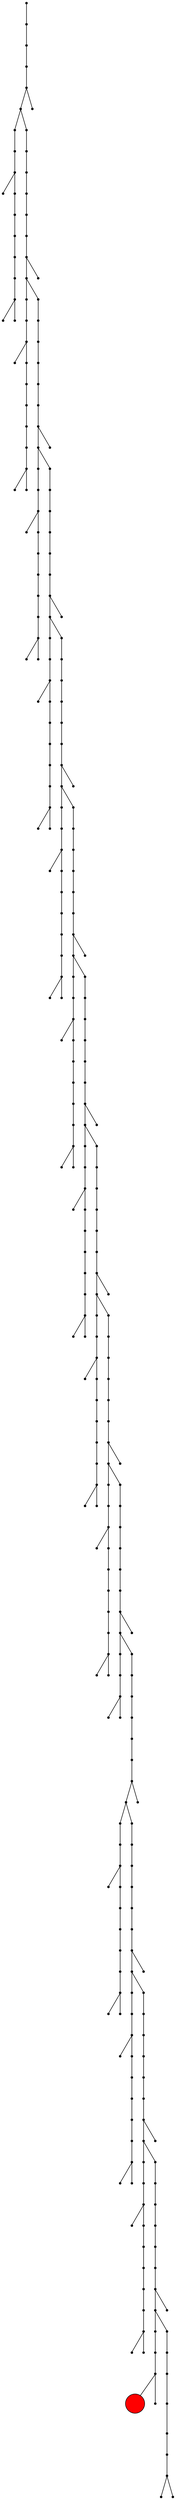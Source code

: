 graph{
node[shape=point]
0 -- 1
1 -- 2
2 -- 3
3 -- 4
4 -- 5
4 -- 6
5 -- 7
5 -- 8
8 -- 9
9 -- 10
10 -- 11
11 -- 12
12 -- 13
13 -- 14
14 -- 15
14 -- 16
7 -- 17
17 -- 18
18 -- 19
18 -- 20
15 -- 21
15 -- 22
22 -- 23
23 -- 24
24 -- 25
25 -- 26
26 -- 27
27 -- 28
28 -- 29
28 -- 30
29 -- 31
29 -- 32
32 -- 33
33 -- 34
34 -- 35
35 -- 36
36 -- 37
37 -- 38
38 -- 39
38 -- 40
39 -- 41
39 -- 42
42 -- 43
43 -- 44
44 -- 45
45 -- 46
46 -- 47
47 -- 48
48 -- 49
48 -- 50
49 -- 51
49 -- 52
52 -- 53
53 -- 54
54 -- 55
55 -- 56
56 -- 57
57 -- 58
58 -- 59
58 -- 60
59 -- 61
59 -- 62
62 -- 63
63 -- 64
64 -- 65
65 -- 66
66 -- 67
67 -- 68
68 -- 69
68 -- 70
69 -- 71
69 -- 72
72 -- 73
73 -- 74
74 -- 75
75 -- 76
76 -- 77
77 -- 78
78 -- 79
78 -- 80
79 -- 81
79 -- 82
82 -- 83
83 -- 84
84 -- 85
85 -- 86
86 -- 87
87 -- 88
88 -- 89
88 -- 90
89 -- 91
89 -- 92
92 -- 93
93 -- 94
94 -- 95
95 -- 96
96 -- 97
97 -- 98
98 -- 99
98 -- 100
99 -- 101
99 -- 102
102 -- 103
103 -- 104
104 -- 105
105 -- 106
106 -- 107
107 -- 108
108 -- 109
108 -- 110
109 -- 111
109 -- 112
112 -- 113
113 -- 114
114 -- 115
115 -- 116
116 -- 117
117 -- 118
118 -- 119
118 -- 120
119 -- 121
119 -- 122
122 -- 123
123 -- 124
124 -- 125
125 -- 126
126 -- 127
127 -- 128
128 -- 129
128 -- 130
129 -- 131
129 -- 132
132 -- 133
133 -- 134
134 -- 135
135 -- 136
136 -- 137
137 -- 138
138 -- 139
138 -- 140
131 -- 141
141 -- 142
142 -- 143
142 -- 144
91 -- 145
145 -- 146
146 -- 147
146 -- 148
71 -- 149
149 -- 150
150 -- 151
150 -- 152
61 -- 153
153 -- 154
154 -- 155
154 -- 156
21 -- 157
157 -- 158
158 -- 159
158 -- 160
81 -- 161
161 -- 162
162 -- 163
162 -- 164
111 -- 165
165 -- 166
166 -- 167
166 -- 168
31 -- 169
169 -- 170
170 -- 171
170 -- 172
51 -- 173
173 -- 174
174 -- 175
174 -- 176
101 -- 177
177 -- 178
178 -- 179
178 -- 180
121 -- 181
181 -- 182
182 -- 183
182 -- 184
41 -- 185
185 -- 186
186 -- 187
186 -- 188
139 -- 189
139 -- 190
190 -- 191
191 -- 192
192 -- 193
193 -- 194
194 -- 195
195 -- 196
196 -- 197
196 -- 198
172 -- 199
199 -- 200
200 -- 201
201 -- 202
202 -- 203
203 -- 204
203 -- 205
156 -- 206
206 -- 207
207 -- 208
208 -- 209
209 -- 210
210 -- 211
210 -- 212
144 -- 213
213 -- 214
214 -- 215
215 -- 216
216 -- 217
217 -- 218
217 -- 219
20 -- 220
220 -- 221
221 -- 222
222 -- 223
223 -- 224
224 -- 225
224 -- 226
148 -- 227
227 -- 228
228 -- 229
229 -- 230
230 -- 231
231 -- 232
231 -- 233
160 -- 234
234 -- 235
235 -- 236
236 -- 237
237 -- 238
238 -- 239
238 -- 240
152 -- 241
241 -- 242
242 -- 243
243 -- 244
244 -- 245
245 -- 246
245 -- 247
188 -- 248
248 -- 249
249 -- 250
250 -- 251
251 -- 252
252 -- 253
252 -- 254
168 -- 255
255 -- 256
256 -- 257
257 -- 258
258 -- 259
259 -- 260
259 -- 261
176 -- 262
262 -- 263
263 -- 264
264 -- 265
265 -- 266
266 -- 267
266 -- 268
164 -- 269
269 -- 270
270 -- 271
271 -- 272
272 -- 273
273 -- 274
273 -- 275
189 -- 276
276 -- 277
277 -- 278
277 -- 279
184 -- 280
280 -- 281
281 -- 282
282 -- 283
283 -- 284
284 -- 285
284 -- 286
278[fillcolor=red; width=0.5]
}
